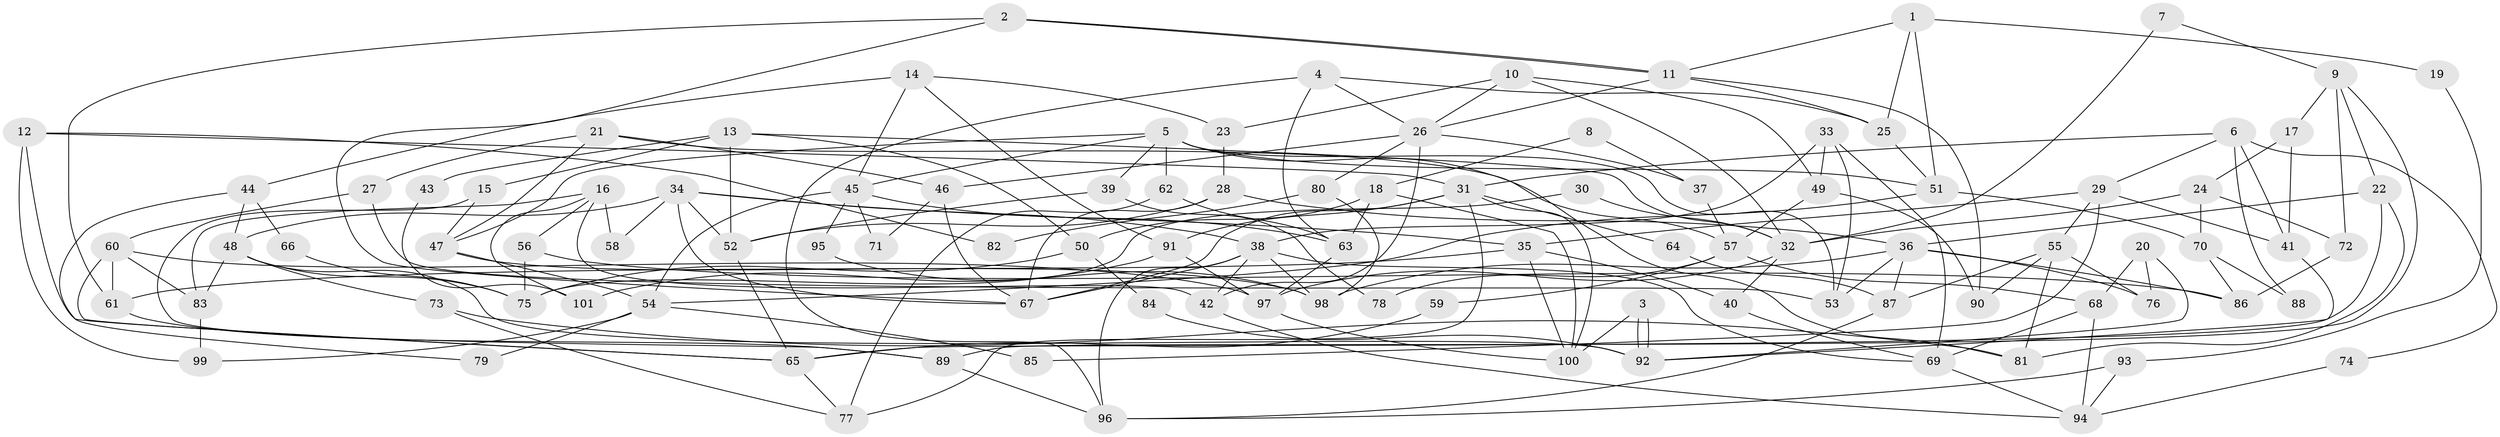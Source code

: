 // Generated by graph-tools (version 1.1) at 2025/26/03/09/25 03:26:10]
// undirected, 101 vertices, 202 edges
graph export_dot {
graph [start="1"]
  node [color=gray90,style=filled];
  1;
  2;
  3;
  4;
  5;
  6;
  7;
  8;
  9;
  10;
  11;
  12;
  13;
  14;
  15;
  16;
  17;
  18;
  19;
  20;
  21;
  22;
  23;
  24;
  25;
  26;
  27;
  28;
  29;
  30;
  31;
  32;
  33;
  34;
  35;
  36;
  37;
  38;
  39;
  40;
  41;
  42;
  43;
  44;
  45;
  46;
  47;
  48;
  49;
  50;
  51;
  52;
  53;
  54;
  55;
  56;
  57;
  58;
  59;
  60;
  61;
  62;
  63;
  64;
  65;
  66;
  67;
  68;
  69;
  70;
  71;
  72;
  73;
  74;
  75;
  76;
  77;
  78;
  79;
  80;
  81;
  82;
  83;
  84;
  85;
  86;
  87;
  88;
  89;
  90;
  91;
  92;
  93;
  94;
  95;
  96;
  97;
  98;
  99;
  100;
  101;
  1 -- 11;
  1 -- 25;
  1 -- 19;
  1 -- 51;
  2 -- 67;
  2 -- 11;
  2 -- 11;
  2 -- 61;
  3 -- 100;
  3 -- 92;
  3 -- 92;
  4 -- 96;
  4 -- 63;
  4 -- 25;
  4 -- 26;
  5 -- 51;
  5 -- 53;
  5 -- 39;
  5 -- 45;
  5 -- 47;
  5 -- 62;
  5 -- 81;
  6 -- 31;
  6 -- 41;
  6 -- 29;
  6 -- 74;
  6 -- 88;
  7 -- 9;
  7 -- 32;
  8 -- 37;
  8 -- 18;
  9 -- 22;
  9 -- 89;
  9 -- 17;
  9 -- 72;
  10 -- 32;
  10 -- 23;
  10 -- 26;
  10 -- 49;
  11 -- 26;
  11 -- 25;
  11 -- 90;
  12 -- 31;
  12 -- 65;
  12 -- 82;
  12 -- 99;
  13 -- 32;
  13 -- 52;
  13 -- 15;
  13 -- 43;
  13 -- 50;
  14 -- 45;
  14 -- 91;
  14 -- 23;
  14 -- 44;
  15 -- 47;
  15 -- 89;
  16 -- 42;
  16 -- 83;
  16 -- 56;
  16 -- 58;
  16 -- 101;
  17 -- 41;
  17 -- 24;
  18 -- 50;
  18 -- 100;
  18 -- 63;
  19 -- 93;
  20 -- 76;
  20 -- 68;
  20 -- 92;
  21 -- 57;
  21 -- 46;
  21 -- 27;
  21 -- 47;
  22 -- 65;
  22 -- 81;
  22 -- 36;
  23 -- 28;
  24 -- 70;
  24 -- 32;
  24 -- 72;
  25 -- 51;
  26 -- 37;
  26 -- 42;
  26 -- 46;
  26 -- 80;
  27 -- 53;
  27 -- 60;
  28 -- 67;
  28 -- 36;
  28 -- 52;
  29 -- 35;
  29 -- 41;
  29 -- 55;
  29 -- 85;
  30 -- 75;
  30 -- 32;
  31 -- 77;
  31 -- 100;
  31 -- 64;
  31 -- 67;
  31 -- 91;
  32 -- 40;
  32 -- 97;
  33 -- 38;
  33 -- 49;
  33 -- 53;
  33 -- 69;
  34 -- 48;
  34 -- 67;
  34 -- 35;
  34 -- 38;
  34 -- 52;
  34 -- 58;
  35 -- 61;
  35 -- 40;
  35 -- 100;
  36 -- 98;
  36 -- 53;
  36 -- 76;
  36 -- 86;
  36 -- 87;
  37 -- 57;
  38 -- 96;
  38 -- 42;
  38 -- 67;
  38 -- 69;
  38 -- 98;
  39 -- 52;
  39 -- 78;
  40 -- 69;
  41 -- 92;
  42 -- 94;
  43 -- 101;
  44 -- 48;
  44 -- 66;
  44 -- 79;
  45 -- 54;
  45 -- 63;
  45 -- 71;
  45 -- 95;
  46 -- 67;
  46 -- 71;
  47 -- 54;
  47 -- 98;
  48 -- 92;
  48 -- 83;
  48 -- 73;
  48 -- 75;
  49 -- 90;
  49 -- 57;
  50 -- 75;
  50 -- 84;
  51 -- 54;
  51 -- 70;
  52 -- 65;
  54 -- 79;
  54 -- 85;
  54 -- 99;
  55 -- 81;
  55 -- 76;
  55 -- 87;
  55 -- 90;
  56 -- 86;
  56 -- 75;
  57 -- 68;
  57 -- 59;
  57 -- 78;
  59 -- 65;
  60 -- 97;
  60 -- 61;
  60 -- 65;
  60 -- 83;
  61 -- 89;
  62 -- 63;
  62 -- 77;
  63 -- 97;
  64 -- 87;
  65 -- 77;
  66 -- 75;
  68 -- 94;
  68 -- 69;
  69 -- 94;
  70 -- 86;
  70 -- 88;
  72 -- 86;
  73 -- 77;
  73 -- 81;
  74 -- 94;
  80 -- 98;
  80 -- 82;
  83 -- 99;
  84 -- 92;
  87 -- 96;
  89 -- 96;
  91 -- 97;
  91 -- 101;
  93 -- 96;
  93 -- 94;
  95 -- 98;
  97 -- 100;
}
